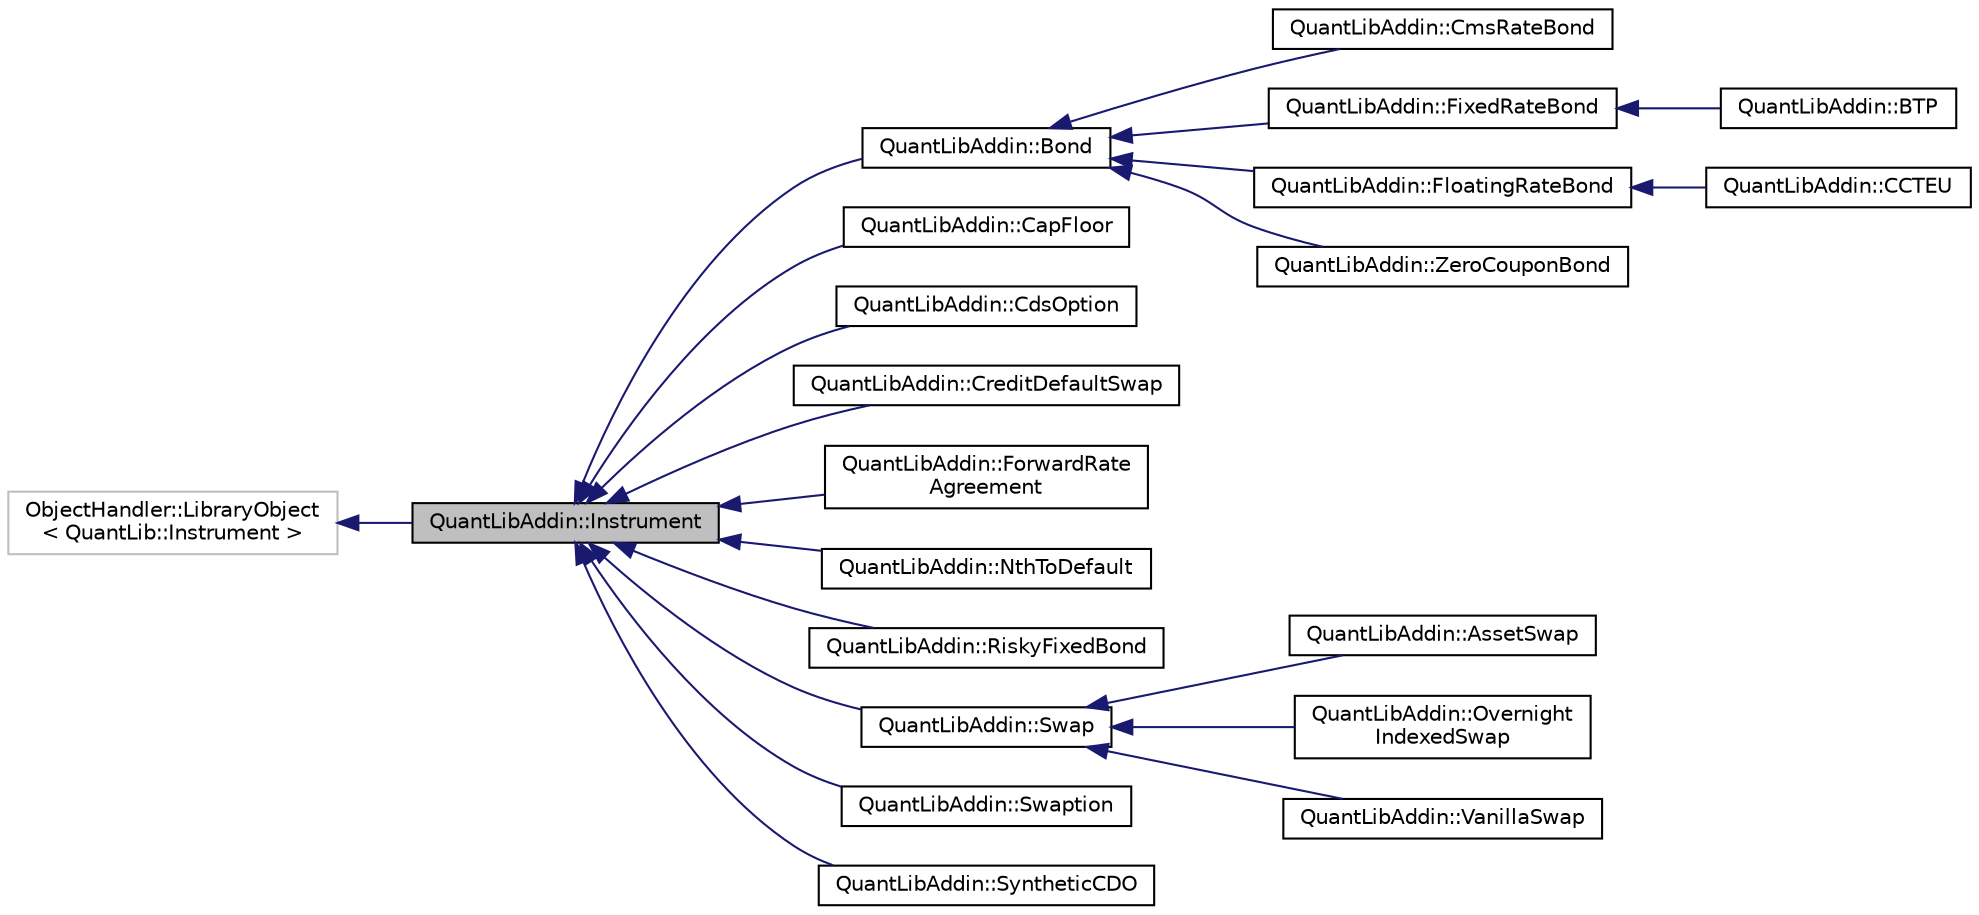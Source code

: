 digraph "QuantLibAddin::Instrument"
{
  edge [fontname="Helvetica",fontsize="10",labelfontname="Helvetica",labelfontsize="10"];
  node [fontname="Helvetica",fontsize="10",shape=record];
  rankdir="LR";
  Node0 [label="QuantLibAddin::Instrument",height=0.2,width=0.4,color="black", fillcolor="grey75", style="filled", fontcolor="black"];
  Node1 -> Node0 [dir="back",color="midnightblue",fontsize="10",style="solid",fontname="Helvetica"];
  Node1 [label="ObjectHandler::LibraryObject\l\< QuantLib::Instrument \>",height=0.2,width=0.4,color="grey75", fillcolor="white", style="filled"];
  Node0 -> Node2 [dir="back",color="midnightblue",fontsize="10",style="solid",fontname="Helvetica"];
  Node2 [label="QuantLibAddin::Bond",height=0.2,width=0.4,color="black", fillcolor="white", style="filled",URL="$class_quant_lib_addin_1_1_bond.html"];
  Node2 -> Node3 [dir="back",color="midnightblue",fontsize="10",style="solid",fontname="Helvetica"];
  Node3 [label="QuantLibAddin::CmsRateBond",height=0.2,width=0.4,color="black", fillcolor="white", style="filled",URL="$class_quant_lib_addin_1_1_cms_rate_bond.html"];
  Node2 -> Node4 [dir="back",color="midnightblue",fontsize="10",style="solid",fontname="Helvetica"];
  Node4 [label="QuantLibAddin::FixedRateBond",height=0.2,width=0.4,color="black", fillcolor="white", style="filled",URL="$class_quant_lib_addin_1_1_fixed_rate_bond.html"];
  Node4 -> Node5 [dir="back",color="midnightblue",fontsize="10",style="solid",fontname="Helvetica"];
  Node5 [label="QuantLibAddin::BTP",height=0.2,width=0.4,color="black", fillcolor="white", style="filled",URL="$class_quant_lib_addin_1_1_b_t_p.html"];
  Node2 -> Node6 [dir="back",color="midnightblue",fontsize="10",style="solid",fontname="Helvetica"];
  Node6 [label="QuantLibAddin::FloatingRateBond",height=0.2,width=0.4,color="black", fillcolor="white", style="filled",URL="$class_quant_lib_addin_1_1_floating_rate_bond.html"];
  Node6 -> Node7 [dir="back",color="midnightblue",fontsize="10",style="solid",fontname="Helvetica"];
  Node7 [label="QuantLibAddin::CCTEU",height=0.2,width=0.4,color="black", fillcolor="white", style="filled",URL="$class_quant_lib_addin_1_1_c_c_t_e_u.html"];
  Node2 -> Node8 [dir="back",color="midnightblue",fontsize="10",style="solid",fontname="Helvetica"];
  Node8 [label="QuantLibAddin::ZeroCouponBond",height=0.2,width=0.4,color="black", fillcolor="white", style="filled",URL="$class_quant_lib_addin_1_1_zero_coupon_bond.html"];
  Node0 -> Node9 [dir="back",color="midnightblue",fontsize="10",style="solid",fontname="Helvetica"];
  Node9 [label="QuantLibAddin::CapFloor",height=0.2,width=0.4,color="black", fillcolor="white", style="filled",URL="$class_quant_lib_addin_1_1_cap_floor.html"];
  Node0 -> Node10 [dir="back",color="midnightblue",fontsize="10",style="solid",fontname="Helvetica"];
  Node10 [label="QuantLibAddin::CdsOption",height=0.2,width=0.4,color="black", fillcolor="white", style="filled",URL="$class_quant_lib_addin_1_1_cds_option.html"];
  Node0 -> Node11 [dir="back",color="midnightblue",fontsize="10",style="solid",fontname="Helvetica"];
  Node11 [label="QuantLibAddin::CreditDefaultSwap",height=0.2,width=0.4,color="black", fillcolor="white", style="filled",URL="$class_quant_lib_addin_1_1_credit_default_swap.html"];
  Node0 -> Node12 [dir="back",color="midnightblue",fontsize="10",style="solid",fontname="Helvetica"];
  Node12 [label="QuantLibAddin::ForwardRate\lAgreement",height=0.2,width=0.4,color="black", fillcolor="white", style="filled",URL="$class_quant_lib_addin_1_1_forward_rate_agreement.html"];
  Node0 -> Node13 [dir="back",color="midnightblue",fontsize="10",style="solid",fontname="Helvetica"];
  Node13 [label="QuantLibAddin::NthToDefault",height=0.2,width=0.4,color="black", fillcolor="white", style="filled",URL="$class_quant_lib_addin_1_1_nth_to_default.html"];
  Node0 -> Node14 [dir="back",color="midnightblue",fontsize="10",style="solid",fontname="Helvetica"];
  Node14 [label="QuantLibAddin::RiskyFixedBond",height=0.2,width=0.4,color="black", fillcolor="white", style="filled",URL="$class_quant_lib_addin_1_1_risky_fixed_bond.html"];
  Node0 -> Node15 [dir="back",color="midnightblue",fontsize="10",style="solid",fontname="Helvetica"];
  Node15 [label="QuantLibAddin::Swap",height=0.2,width=0.4,color="black", fillcolor="white", style="filled",URL="$class_quant_lib_addin_1_1_swap.html"];
  Node15 -> Node16 [dir="back",color="midnightblue",fontsize="10",style="solid",fontname="Helvetica"];
  Node16 [label="QuantLibAddin::AssetSwap",height=0.2,width=0.4,color="black", fillcolor="white", style="filled",URL="$class_quant_lib_addin_1_1_asset_swap.html"];
  Node15 -> Node17 [dir="back",color="midnightblue",fontsize="10",style="solid",fontname="Helvetica"];
  Node17 [label="QuantLibAddin::Overnight\lIndexedSwap",height=0.2,width=0.4,color="black", fillcolor="white", style="filled",URL="$class_quant_lib_addin_1_1_overnight_indexed_swap.html"];
  Node15 -> Node18 [dir="back",color="midnightblue",fontsize="10",style="solid",fontname="Helvetica"];
  Node18 [label="QuantLibAddin::VanillaSwap",height=0.2,width=0.4,color="black", fillcolor="white", style="filled",URL="$class_quant_lib_addin_1_1_vanilla_swap.html"];
  Node0 -> Node19 [dir="back",color="midnightblue",fontsize="10",style="solid",fontname="Helvetica"];
  Node19 [label="QuantLibAddin::Swaption",height=0.2,width=0.4,color="black", fillcolor="white", style="filled",URL="$class_quant_lib_addin_1_1_swaption.html"];
  Node0 -> Node20 [dir="back",color="midnightblue",fontsize="10",style="solid",fontname="Helvetica"];
  Node20 [label="QuantLibAddin::SyntheticCDO",height=0.2,width=0.4,color="black", fillcolor="white", style="filled",URL="$class_quant_lib_addin_1_1_synthetic_c_d_o.html"];
}
